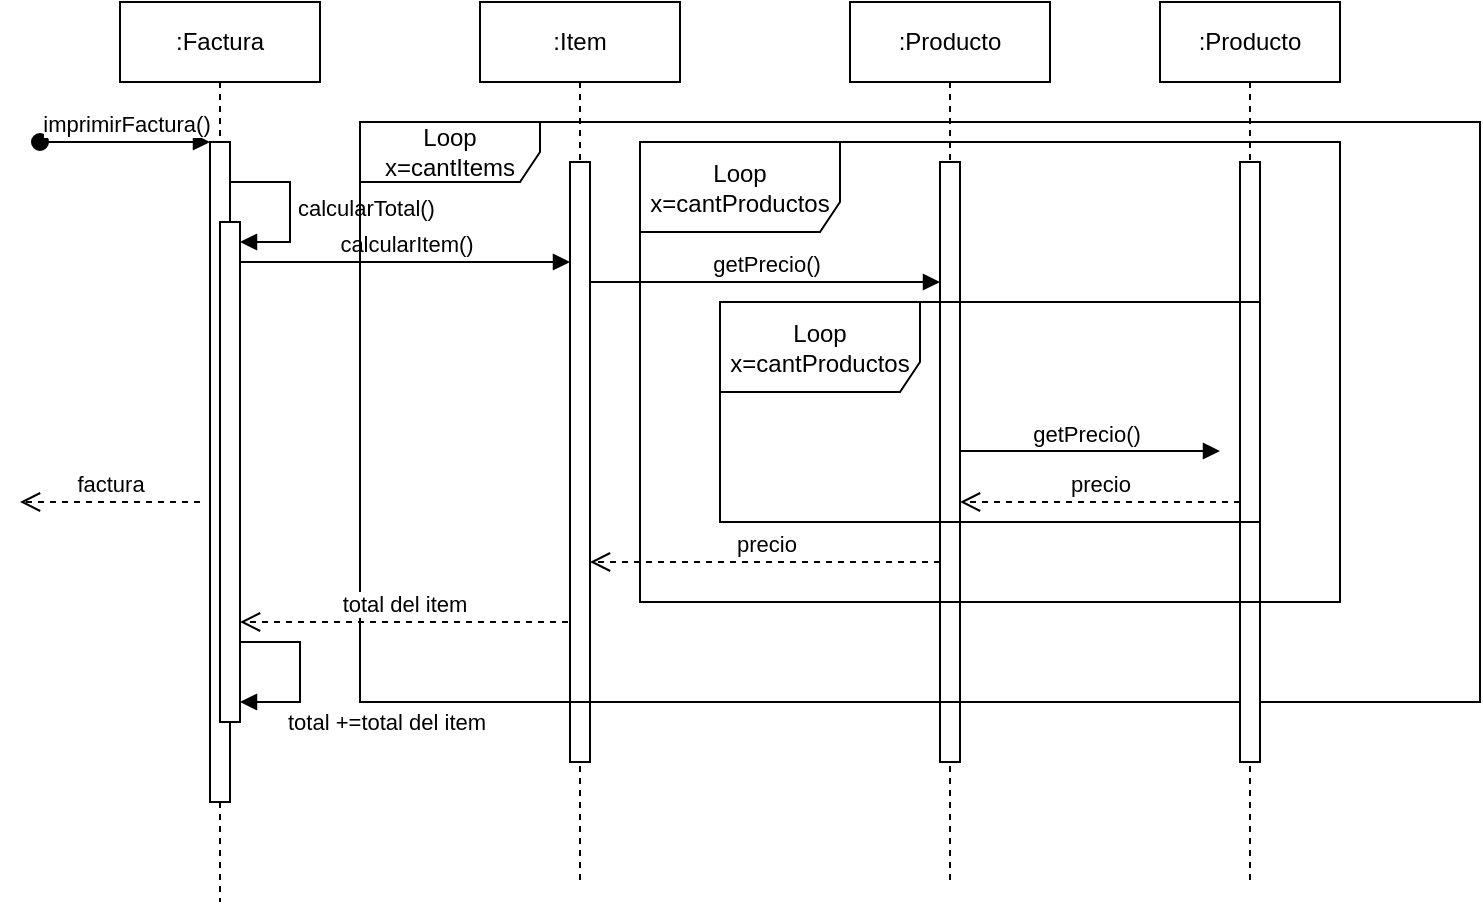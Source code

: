 <mxfile version="22.1.3" type="device">
  <diagram name="Page-1" id="2YBvvXClWsGukQMizWep">
    <mxGraphModel dx="1779" dy="478" grid="1" gridSize="10" guides="1" tooltips="1" connect="1" arrows="1" fold="1" page="1" pageScale="1" pageWidth="850" pageHeight="1100" math="0" shadow="0">
      <root>
        <mxCell id="0" />
        <mxCell id="1" parent="0" />
        <mxCell id="PxS_GpJ2YB4lstLVQARt-1" value=":Factura" style="shape=umlLifeline;perimeter=lifelinePerimeter;whiteSpace=wrap;html=1;container=0;dropTarget=0;collapsible=0;recursiveResize=0;outlineConnect=0;portConstraint=eastwest;newEdgeStyle={&quot;edgeStyle&quot;:&quot;elbowEdgeStyle&quot;,&quot;elbow&quot;:&quot;vertical&quot;,&quot;curved&quot;:0,&quot;rounded&quot;:0};" vertex="1" parent="1">
          <mxGeometry x="10" y="40" width="100" height="450" as="geometry" />
        </mxCell>
        <mxCell id="PxS_GpJ2YB4lstLVQARt-2" value="" style="html=1;points=[];perimeter=orthogonalPerimeter;outlineConnect=0;targetShapes=umlLifeline;portConstraint=eastwest;newEdgeStyle={&quot;edgeStyle&quot;:&quot;elbowEdgeStyle&quot;,&quot;elbow&quot;:&quot;vertical&quot;,&quot;curved&quot;:0,&quot;rounded&quot;:0};" vertex="1" parent="PxS_GpJ2YB4lstLVQARt-1">
          <mxGeometry x="45" y="70" width="10" height="330" as="geometry" />
        </mxCell>
        <mxCell id="PxS_GpJ2YB4lstLVQARt-3" value="imprimirFactura()" style="html=1;verticalAlign=bottom;startArrow=oval;endArrow=block;startSize=8;edgeStyle=elbowEdgeStyle;elbow=vertical;curved=0;rounded=0;" edge="1" parent="PxS_GpJ2YB4lstLVQARt-1" target="PxS_GpJ2YB4lstLVQARt-2">
          <mxGeometry relative="1" as="geometry">
            <mxPoint x="-40" y="70" as="sourcePoint" />
          </mxGeometry>
        </mxCell>
        <mxCell id="PxS_GpJ2YB4lstLVQARt-4" value="calcularTotal()" style="html=1;align=left;spacingLeft=2;endArrow=block;rounded=0;edgeStyle=orthogonalEdgeStyle;curved=0;rounded=0;" edge="1" parent="PxS_GpJ2YB4lstLVQARt-1" target="PxS_GpJ2YB4lstLVQARt-5">
          <mxGeometry relative="1" as="geometry">
            <mxPoint x="55" y="90" as="sourcePoint" />
            <Array as="points">
              <mxPoint x="85" y="120" />
            </Array>
          </mxGeometry>
        </mxCell>
        <mxCell id="PxS_GpJ2YB4lstLVQARt-5" value="" style="html=1;points=[[0,0,0,0,5],[0,1,0,0,-5],[1,0,0,0,5],[1,1,0,0,-5]];perimeter=orthogonalPerimeter;outlineConnect=0;targetShapes=umlLifeline;portConstraint=eastwest;newEdgeStyle={&quot;curved&quot;:0,&quot;rounded&quot;:0};" vertex="1" parent="PxS_GpJ2YB4lstLVQARt-1">
          <mxGeometry x="50" y="110" width="10" height="250" as="geometry" />
        </mxCell>
        <mxCell id="PxS_GpJ2YB4lstLVQARt-6" value=":Item" style="shape=umlLifeline;perimeter=lifelinePerimeter;whiteSpace=wrap;html=1;container=0;dropTarget=0;collapsible=0;recursiveResize=0;outlineConnect=0;portConstraint=eastwest;newEdgeStyle={&quot;edgeStyle&quot;:&quot;elbowEdgeStyle&quot;,&quot;elbow&quot;:&quot;vertical&quot;,&quot;curved&quot;:0,&quot;rounded&quot;:0};" vertex="1" parent="1">
          <mxGeometry x="190" y="40" width="100" height="440" as="geometry" />
        </mxCell>
        <mxCell id="PxS_GpJ2YB4lstLVQARt-7" value="" style="html=1;points=[];perimeter=orthogonalPerimeter;outlineConnect=0;targetShapes=umlLifeline;portConstraint=eastwest;newEdgeStyle={&quot;edgeStyle&quot;:&quot;elbowEdgeStyle&quot;,&quot;elbow&quot;:&quot;vertical&quot;,&quot;curved&quot;:0,&quot;rounded&quot;:0};" vertex="1" parent="PxS_GpJ2YB4lstLVQARt-6">
          <mxGeometry x="45" y="80" width="10" height="300" as="geometry" />
        </mxCell>
        <mxCell id="PxS_GpJ2YB4lstLVQARt-8" value="factura" style="html=1;verticalAlign=bottom;endArrow=open;dashed=1;endSize=8;edgeStyle=elbowEdgeStyle;elbow=vertical;curved=0;rounded=0;" edge="1" parent="1">
          <mxGeometry relative="1" as="geometry">
            <mxPoint x="-40" y="290" as="targetPoint" />
            <Array as="points">
              <mxPoint x="-25" y="290" />
            </Array>
            <mxPoint x="50" y="290" as="sourcePoint" />
          </mxGeometry>
        </mxCell>
        <mxCell id="PxS_GpJ2YB4lstLVQARt-9" value=":Producto" style="shape=umlLifeline;perimeter=lifelinePerimeter;whiteSpace=wrap;html=1;container=0;dropTarget=0;collapsible=0;recursiveResize=0;outlineConnect=0;portConstraint=eastwest;newEdgeStyle={&quot;edgeStyle&quot;:&quot;elbowEdgeStyle&quot;,&quot;elbow&quot;:&quot;vertical&quot;,&quot;curved&quot;:0,&quot;rounded&quot;:0};" vertex="1" parent="1">
          <mxGeometry x="375" y="40" width="100" height="440" as="geometry" />
        </mxCell>
        <mxCell id="PxS_GpJ2YB4lstLVQARt-10" value="" style="html=1;points=[];perimeter=orthogonalPerimeter;outlineConnect=0;targetShapes=umlLifeline;portConstraint=eastwest;newEdgeStyle={&quot;edgeStyle&quot;:&quot;elbowEdgeStyle&quot;,&quot;elbow&quot;:&quot;vertical&quot;,&quot;curved&quot;:0,&quot;rounded&quot;:0};" vertex="1" parent="PxS_GpJ2YB4lstLVQARt-9">
          <mxGeometry x="45" y="80" width="10" height="300" as="geometry" />
        </mxCell>
        <mxCell id="PxS_GpJ2YB4lstLVQARt-11" value="calcularItem()" style="html=1;verticalAlign=bottom;endArrow=block;edgeStyle=elbowEdgeStyle;elbow=vertical;curved=0;rounded=0;" edge="1" parent="1" target="PxS_GpJ2YB4lstLVQARt-7">
          <mxGeometry relative="1" as="geometry">
            <mxPoint x="70" y="170" as="sourcePoint" />
            <Array as="points">
              <mxPoint x="155" y="170" />
            </Array>
            <mxPoint x="230" y="170" as="targetPoint" />
          </mxGeometry>
        </mxCell>
        <mxCell id="PxS_GpJ2YB4lstLVQARt-12" value="Loop&lt;br&gt;x=cantItems" style="shape=umlFrame;whiteSpace=wrap;html=1;pointerEvents=0;width=90;height=30;" vertex="1" parent="1">
          <mxGeometry x="130" y="100" width="560" height="290" as="geometry" />
        </mxCell>
        <mxCell id="PxS_GpJ2YB4lstLVQARt-13" value="getPrecio()" style="html=1;verticalAlign=bottom;endArrow=block;edgeStyle=elbowEdgeStyle;elbow=vertical;curved=0;rounded=0;" edge="1" parent="1" source="PxS_GpJ2YB4lstLVQARt-7" target="PxS_GpJ2YB4lstLVQARt-10">
          <mxGeometry relative="1" as="geometry">
            <mxPoint x="270" y="180" as="sourcePoint" />
            <Array as="points">
              <mxPoint x="325" y="180" />
            </Array>
            <mxPoint x="370" y="180" as="targetPoint" />
          </mxGeometry>
        </mxCell>
        <mxCell id="PxS_GpJ2YB4lstLVQARt-14" value="precio" style="html=1;verticalAlign=bottom;endArrow=open;dashed=1;endSize=8;edgeStyle=elbowEdgeStyle;elbow=horizontal;curved=0;rounded=0;" edge="1" parent="1" source="PxS_GpJ2YB4lstLVQARt-10">
          <mxGeometry relative="1" as="geometry">
            <mxPoint x="245" y="320" as="targetPoint" />
            <Array as="points">
              <mxPoint x="325" y="320" />
            </Array>
            <mxPoint x="400" y="320" as="sourcePoint" />
          </mxGeometry>
        </mxCell>
        <mxCell id="PxS_GpJ2YB4lstLVQARt-15" value="total del item" style="html=1;verticalAlign=bottom;endArrow=open;dashed=1;endSize=8;edgeStyle=elbowEdgeStyle;elbow=vertical;curved=0;rounded=0;" edge="1" parent="1">
          <mxGeometry relative="1" as="geometry">
            <mxPoint x="70" y="350" as="targetPoint" />
            <Array as="points">
              <mxPoint x="159" y="350" />
            </Array>
            <mxPoint x="234" y="350" as="sourcePoint" />
          </mxGeometry>
        </mxCell>
        <mxCell id="PxS_GpJ2YB4lstLVQARt-16" value="total +=total del item" style="html=1;align=left;spacingLeft=2;endArrow=block;rounded=0;edgeStyle=orthogonalEdgeStyle;curved=0;rounded=0;" edge="1" parent="1">
          <mxGeometry x="0.556" y="10" relative="1" as="geometry">
            <mxPoint x="70" y="360" as="sourcePoint" />
            <Array as="points">
              <mxPoint x="100" y="360" />
              <mxPoint x="100" y="390" />
            </Array>
            <mxPoint x="70" y="390" as="targetPoint" />
            <mxPoint as="offset" />
          </mxGeometry>
        </mxCell>
        <mxCell id="PxS_GpJ2YB4lstLVQARt-17" value=":Producto" style="shape=umlLifeline;perimeter=lifelinePerimeter;whiteSpace=wrap;html=1;container=0;dropTarget=0;collapsible=0;recursiveResize=0;outlineConnect=0;portConstraint=eastwest;newEdgeStyle={&quot;edgeStyle&quot;:&quot;elbowEdgeStyle&quot;,&quot;elbow&quot;:&quot;vertical&quot;,&quot;curved&quot;:0,&quot;rounded&quot;:0};" vertex="1" parent="1">
          <mxGeometry x="530" y="40" width="90" height="440" as="geometry" />
        </mxCell>
        <mxCell id="PxS_GpJ2YB4lstLVQARt-18" value="" style="html=1;points=[];perimeter=orthogonalPerimeter;outlineConnect=0;targetShapes=umlLifeline;portConstraint=eastwest;newEdgeStyle={&quot;edgeStyle&quot;:&quot;elbowEdgeStyle&quot;,&quot;elbow&quot;:&quot;vertical&quot;,&quot;curved&quot;:0,&quot;rounded&quot;:0};" vertex="1" parent="PxS_GpJ2YB4lstLVQARt-17">
          <mxGeometry x="40" y="80" width="10" height="300" as="geometry" />
        </mxCell>
        <mxCell id="PxS_GpJ2YB4lstLVQARt-19" value="Loop&lt;br&gt;x=cantProductos" style="shape=umlFrame;whiteSpace=wrap;html=1;pointerEvents=0;width=100;height=45;" vertex="1" parent="1">
          <mxGeometry x="270" y="110" width="350" height="230" as="geometry" />
        </mxCell>
        <mxCell id="PxS_GpJ2YB4lstLVQARt-20" value="getPrecio()" style="html=1;verticalAlign=bottom;endArrow=block;edgeStyle=elbowEdgeStyle;elbow=vertical;curved=0;rounded=0;" edge="1" parent="1">
          <mxGeometry relative="1" as="geometry">
            <mxPoint x="430" y="270" as="sourcePoint" />
            <Array as="points">
              <mxPoint x="495" y="264.5" />
            </Array>
            <mxPoint x="560" y="265" as="targetPoint" />
          </mxGeometry>
        </mxCell>
        <mxCell id="PxS_GpJ2YB4lstLVQARt-21" value="precio" style="html=1;verticalAlign=bottom;endArrow=open;dashed=1;endSize=8;edgeStyle=elbowEdgeStyle;elbow=horizontal;curved=0;rounded=0;" edge="1" parent="1" source="PxS_GpJ2YB4lstLVQARt-18">
          <mxGeometry relative="1" as="geometry">
            <mxPoint x="430" y="290" as="targetPoint" />
            <Array as="points">
              <mxPoint x="495" y="290" />
            </Array>
            <mxPoint x="555" y="290" as="sourcePoint" />
          </mxGeometry>
        </mxCell>
        <mxCell id="PxS_GpJ2YB4lstLVQARt-22" value="Loop&lt;br&gt;x=cantProductos" style="shape=umlFrame;whiteSpace=wrap;html=1;pointerEvents=0;width=100;height=45;" vertex="1" parent="1">
          <mxGeometry x="310" y="190" width="270" height="110" as="geometry" />
        </mxCell>
      </root>
    </mxGraphModel>
  </diagram>
</mxfile>
